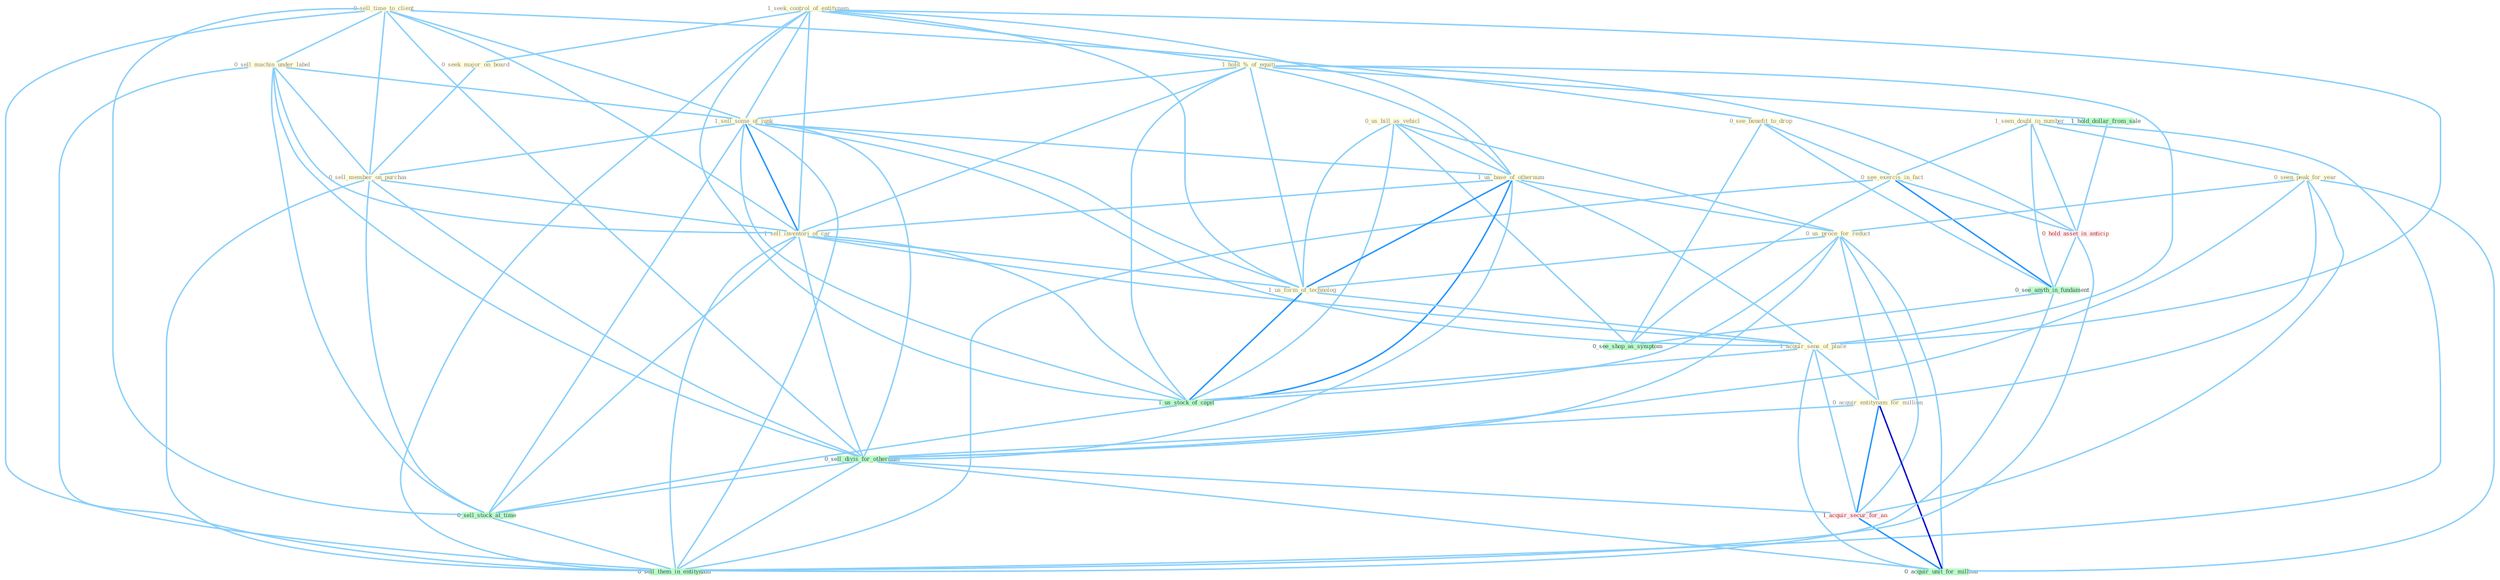 Graph G{ 
    node
    [shape=polygon,style=filled,width=.5,height=.06,color="#BDFCC9",fixedsize=true,fontsize=4,
    fontcolor="#2f4f4f"];
    {node
    [color="#ffffe0", fontcolor="#8b7d6b"] "1_seen_doubl_in_number " "0_sell_time_to_client " "1_seek_control_of_entitynam " "0_see_benefit_to_drop " "0_sell_machin_under_label " "0_seek_major_on_board " "0_see_exercis_in_fact " "0_us_bill_as_vehicl " "0_seen_peak_for_year " "1_hold_%_of_equiti " "1_sell_some_of_junk " "0_sell_member_on_purchas " "1_us_base_of_othernum " "0_us_proce_for_reduct " "1_sell_inventori_of_car " "1_us_form_of_technolog " "1_acquir_sens_of_place " "0_acquir_entitynam_for_million "}
{node [color="#fff0f5", fontcolor="#b22222"] "1_acquir_secur_for_an " "0_hold_asset_in_anticip "}
edge [color="#B0E2FF"];

	"1_seen_doubl_in_number " -- "0_see_exercis_in_fact " [w="1", color="#87cefa" ];
	"1_seen_doubl_in_number " -- "0_seen_peak_for_year " [w="1", color="#87cefa" ];
	"1_seen_doubl_in_number " -- "0_hold_asset_in_anticip " [w="1", color="#87cefa" ];
	"1_seen_doubl_in_number " -- "0_see_anyth_in_fundament " [w="1", color="#87cefa" ];
	"1_seen_doubl_in_number " -- "0_sell_them_in_entitynam " [w="1", color="#87cefa" ];
	"0_sell_time_to_client " -- "0_see_benefit_to_drop " [w="1", color="#87cefa" ];
	"0_sell_time_to_client " -- "0_sell_machin_under_label " [w="1", color="#87cefa" ];
	"0_sell_time_to_client " -- "1_sell_some_of_junk " [w="1", color="#87cefa" ];
	"0_sell_time_to_client " -- "0_sell_member_on_purchas " [w="1", color="#87cefa" ];
	"0_sell_time_to_client " -- "1_sell_inventori_of_car " [w="1", color="#87cefa" ];
	"0_sell_time_to_client " -- "0_sell_divis_for_othernum " [w="1", color="#87cefa" ];
	"0_sell_time_to_client " -- "0_sell_stock_at_time " [w="1", color="#87cefa" ];
	"0_sell_time_to_client " -- "0_sell_them_in_entitynam " [w="1", color="#87cefa" ];
	"1_seek_control_of_entitynam " -- "0_seek_major_on_board " [w="1", color="#87cefa" ];
	"1_seek_control_of_entitynam " -- "1_hold_%_of_equiti " [w="1", color="#87cefa" ];
	"1_seek_control_of_entitynam " -- "1_sell_some_of_junk " [w="1", color="#87cefa" ];
	"1_seek_control_of_entitynam " -- "1_us_base_of_othernum " [w="1", color="#87cefa" ];
	"1_seek_control_of_entitynam " -- "1_sell_inventori_of_car " [w="1", color="#87cefa" ];
	"1_seek_control_of_entitynam " -- "1_us_form_of_technolog " [w="1", color="#87cefa" ];
	"1_seek_control_of_entitynam " -- "1_acquir_sens_of_place " [w="1", color="#87cefa" ];
	"1_seek_control_of_entitynam " -- "1_us_stock_of_capit " [w="1", color="#87cefa" ];
	"1_seek_control_of_entitynam " -- "0_sell_them_in_entitynam " [w="1", color="#87cefa" ];
	"0_see_benefit_to_drop " -- "0_see_exercis_in_fact " [w="1", color="#87cefa" ];
	"0_see_benefit_to_drop " -- "0_see_anyth_in_fundament " [w="1", color="#87cefa" ];
	"0_see_benefit_to_drop " -- "0_see_shop_as_symptom " [w="1", color="#87cefa" ];
	"0_sell_machin_under_label " -- "1_sell_some_of_junk " [w="1", color="#87cefa" ];
	"0_sell_machin_under_label " -- "0_sell_member_on_purchas " [w="1", color="#87cefa" ];
	"0_sell_machin_under_label " -- "1_sell_inventori_of_car " [w="1", color="#87cefa" ];
	"0_sell_machin_under_label " -- "0_sell_divis_for_othernum " [w="1", color="#87cefa" ];
	"0_sell_machin_under_label " -- "0_sell_stock_at_time " [w="1", color="#87cefa" ];
	"0_sell_machin_under_label " -- "0_sell_them_in_entitynam " [w="1", color="#87cefa" ];
	"0_seek_major_on_board " -- "0_sell_member_on_purchas " [w="1", color="#87cefa" ];
	"0_see_exercis_in_fact " -- "0_hold_asset_in_anticip " [w="1", color="#87cefa" ];
	"0_see_exercis_in_fact " -- "0_see_anyth_in_fundament " [w="2", color="#1e90ff" , len=0.8];
	"0_see_exercis_in_fact " -- "0_see_shop_as_symptom " [w="1", color="#87cefa" ];
	"0_see_exercis_in_fact " -- "0_sell_them_in_entitynam " [w="1", color="#87cefa" ];
	"0_us_bill_as_vehicl " -- "1_us_base_of_othernum " [w="1", color="#87cefa" ];
	"0_us_bill_as_vehicl " -- "0_us_proce_for_reduct " [w="1", color="#87cefa" ];
	"0_us_bill_as_vehicl " -- "1_us_form_of_technolog " [w="1", color="#87cefa" ];
	"0_us_bill_as_vehicl " -- "1_us_stock_of_capit " [w="1", color="#87cefa" ];
	"0_us_bill_as_vehicl " -- "0_see_shop_as_symptom " [w="1", color="#87cefa" ];
	"0_seen_peak_for_year " -- "0_us_proce_for_reduct " [w="1", color="#87cefa" ];
	"0_seen_peak_for_year " -- "0_acquir_entitynam_for_million " [w="1", color="#87cefa" ];
	"0_seen_peak_for_year " -- "0_sell_divis_for_othernum " [w="1", color="#87cefa" ];
	"0_seen_peak_for_year " -- "1_acquir_secur_for_an " [w="1", color="#87cefa" ];
	"0_seen_peak_for_year " -- "0_acquir_unit_for_million " [w="1", color="#87cefa" ];
	"1_hold_%_of_equiti " -- "1_sell_some_of_junk " [w="1", color="#87cefa" ];
	"1_hold_%_of_equiti " -- "1_us_base_of_othernum " [w="1", color="#87cefa" ];
	"1_hold_%_of_equiti " -- "1_sell_inventori_of_car " [w="1", color="#87cefa" ];
	"1_hold_%_of_equiti " -- "1_us_form_of_technolog " [w="1", color="#87cefa" ];
	"1_hold_%_of_equiti " -- "1_acquir_sens_of_place " [w="1", color="#87cefa" ];
	"1_hold_%_of_equiti " -- "1_us_stock_of_capit " [w="1", color="#87cefa" ];
	"1_hold_%_of_equiti " -- "1_hold_dollar_from_sale " [w="1", color="#87cefa" ];
	"1_hold_%_of_equiti " -- "0_hold_asset_in_anticip " [w="1", color="#87cefa" ];
	"1_sell_some_of_junk " -- "0_sell_member_on_purchas " [w="1", color="#87cefa" ];
	"1_sell_some_of_junk " -- "1_us_base_of_othernum " [w="1", color="#87cefa" ];
	"1_sell_some_of_junk " -- "1_sell_inventori_of_car " [w="2", color="#1e90ff" , len=0.8];
	"1_sell_some_of_junk " -- "1_us_form_of_technolog " [w="1", color="#87cefa" ];
	"1_sell_some_of_junk " -- "1_acquir_sens_of_place " [w="1", color="#87cefa" ];
	"1_sell_some_of_junk " -- "0_sell_divis_for_othernum " [w="1", color="#87cefa" ];
	"1_sell_some_of_junk " -- "1_us_stock_of_capit " [w="1", color="#87cefa" ];
	"1_sell_some_of_junk " -- "0_sell_stock_at_time " [w="1", color="#87cefa" ];
	"1_sell_some_of_junk " -- "0_sell_them_in_entitynam " [w="1", color="#87cefa" ];
	"0_sell_member_on_purchas " -- "1_sell_inventori_of_car " [w="1", color="#87cefa" ];
	"0_sell_member_on_purchas " -- "0_sell_divis_for_othernum " [w="1", color="#87cefa" ];
	"0_sell_member_on_purchas " -- "0_sell_stock_at_time " [w="1", color="#87cefa" ];
	"0_sell_member_on_purchas " -- "0_sell_them_in_entitynam " [w="1", color="#87cefa" ];
	"1_us_base_of_othernum " -- "0_us_proce_for_reduct " [w="1", color="#87cefa" ];
	"1_us_base_of_othernum " -- "1_sell_inventori_of_car " [w="1", color="#87cefa" ];
	"1_us_base_of_othernum " -- "1_us_form_of_technolog " [w="2", color="#1e90ff" , len=0.8];
	"1_us_base_of_othernum " -- "1_acquir_sens_of_place " [w="1", color="#87cefa" ];
	"1_us_base_of_othernum " -- "0_sell_divis_for_othernum " [w="1", color="#87cefa" ];
	"1_us_base_of_othernum " -- "1_us_stock_of_capit " [w="2", color="#1e90ff" , len=0.8];
	"0_us_proce_for_reduct " -- "1_us_form_of_technolog " [w="1", color="#87cefa" ];
	"0_us_proce_for_reduct " -- "0_acquir_entitynam_for_million " [w="1", color="#87cefa" ];
	"0_us_proce_for_reduct " -- "0_sell_divis_for_othernum " [w="1", color="#87cefa" ];
	"0_us_proce_for_reduct " -- "1_acquir_secur_for_an " [w="1", color="#87cefa" ];
	"0_us_proce_for_reduct " -- "1_us_stock_of_capit " [w="1", color="#87cefa" ];
	"0_us_proce_for_reduct " -- "0_acquir_unit_for_million " [w="1", color="#87cefa" ];
	"1_sell_inventori_of_car " -- "1_us_form_of_technolog " [w="1", color="#87cefa" ];
	"1_sell_inventori_of_car " -- "1_acquir_sens_of_place " [w="1", color="#87cefa" ];
	"1_sell_inventori_of_car " -- "0_sell_divis_for_othernum " [w="1", color="#87cefa" ];
	"1_sell_inventori_of_car " -- "1_us_stock_of_capit " [w="1", color="#87cefa" ];
	"1_sell_inventori_of_car " -- "0_sell_stock_at_time " [w="1", color="#87cefa" ];
	"1_sell_inventori_of_car " -- "0_sell_them_in_entitynam " [w="1", color="#87cefa" ];
	"1_us_form_of_technolog " -- "1_acquir_sens_of_place " [w="1", color="#87cefa" ];
	"1_us_form_of_technolog " -- "1_us_stock_of_capit " [w="2", color="#1e90ff" , len=0.8];
	"1_acquir_sens_of_place " -- "0_acquir_entitynam_for_million " [w="1", color="#87cefa" ];
	"1_acquir_sens_of_place " -- "1_acquir_secur_for_an " [w="1", color="#87cefa" ];
	"1_acquir_sens_of_place " -- "1_us_stock_of_capit " [w="1", color="#87cefa" ];
	"1_acquir_sens_of_place " -- "0_acquir_unit_for_million " [w="1", color="#87cefa" ];
	"0_acquir_entitynam_for_million " -- "0_sell_divis_for_othernum " [w="1", color="#87cefa" ];
	"0_acquir_entitynam_for_million " -- "1_acquir_secur_for_an " [w="2", color="#1e90ff" , len=0.8];
	"0_acquir_entitynam_for_million " -- "0_acquir_unit_for_million " [w="3", color="#0000cd" , len=0.6];
	"0_sell_divis_for_othernum " -- "1_acquir_secur_for_an " [w="1", color="#87cefa" ];
	"0_sell_divis_for_othernum " -- "0_sell_stock_at_time " [w="1", color="#87cefa" ];
	"0_sell_divis_for_othernum " -- "0_acquir_unit_for_million " [w="1", color="#87cefa" ];
	"0_sell_divis_for_othernum " -- "0_sell_them_in_entitynam " [w="1", color="#87cefa" ];
	"1_acquir_secur_for_an " -- "0_acquir_unit_for_million " [w="2", color="#1e90ff" , len=0.8];
	"1_us_stock_of_capit " -- "0_sell_stock_at_time " [w="1", color="#87cefa" ];
	"1_hold_dollar_from_sale " -- "0_hold_asset_in_anticip " [w="1", color="#87cefa" ];
	"0_hold_asset_in_anticip " -- "0_see_anyth_in_fundament " [w="1", color="#87cefa" ];
	"0_hold_asset_in_anticip " -- "0_sell_them_in_entitynam " [w="1", color="#87cefa" ];
	"0_sell_stock_at_time " -- "0_sell_them_in_entitynam " [w="1", color="#87cefa" ];
	"0_see_anyth_in_fundament " -- "0_see_shop_as_symptom " [w="1", color="#87cefa" ];
	"0_see_anyth_in_fundament " -- "0_sell_them_in_entitynam " [w="1", color="#87cefa" ];
}